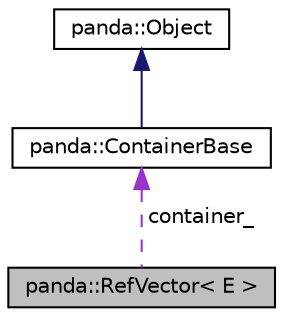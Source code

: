 digraph "panda::RefVector&lt; E &gt;"
{
 // INTERACTIVE_SVG=YES
  edge [fontname="Helvetica",fontsize="10",labelfontname="Helvetica",labelfontsize="10"];
  node [fontname="Helvetica",fontsize="10",shape=record];
  Node1 [label="panda::RefVector\< E \>",height=0.2,width=0.4,color="black", fillcolor="grey75", style="filled" fontcolor="black"];
  Node2 -> Node1 [dir="back",color="darkorchid3",fontsize="10",style="dashed",label=" container_" ];
  Node2 [label="panda::ContainerBase",height=0.2,width=0.4,color="black", fillcolor="white", style="filled",URL="$classpanda_1_1ContainerBase.html",tooltip="Base class for all containers. "];
  Node3 -> Node2 [dir="back",color="midnightblue",fontsize="10",style="solid"];
  Node3 [label="panda::Object",height=0.2,width=0.4,color="black", fillcolor="white", style="filled",URL="$classpanda_1_1Object.html"];
}
